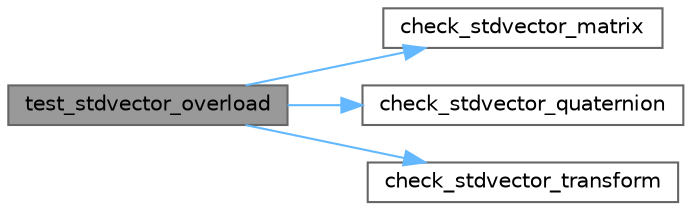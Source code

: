 digraph "test_stdvector_overload"
{
 // LATEX_PDF_SIZE
  bgcolor="transparent";
  edge [fontname=Helvetica,fontsize=10,labelfontname=Helvetica,labelfontsize=10];
  node [fontname=Helvetica,fontsize=10,shape=box,height=0.2,width=0.4];
  rankdir="LR";
  Node1 [id="Node000001",label="test_stdvector_overload",height=0.2,width=0.4,color="gray40", fillcolor="grey60", style="filled", fontcolor="black",tooltip=" "];
  Node1 -> Node2 [id="edge1_Node000001_Node000002",color="steelblue1",style="solid",tooltip=" "];
  Node2 [id="Node000002",label="check_stdvector_matrix",height=0.2,width=0.4,color="grey40", fillcolor="white", style="filled",URL="$stdvector__overload_8cpp.html#a06306316f508d687ec479e1dfebea968",tooltip=" "];
  Node1 -> Node3 [id="edge2_Node000001_Node000003",color="steelblue1",style="solid",tooltip=" "];
  Node3 [id="Node000003",label="check_stdvector_quaternion",height=0.2,width=0.4,color="grey40", fillcolor="white", style="filled",URL="$stdvector__overload_8cpp.html#aa16f2d436c3cac5fbf92a1f1fa161945",tooltip=" "];
  Node1 -> Node4 [id="edge3_Node000001_Node000004",color="steelblue1",style="solid",tooltip=" "];
  Node4 [id="Node000004",label="check_stdvector_transform",height=0.2,width=0.4,color="grey40", fillcolor="white", style="filled",URL="$stdvector__overload_8cpp.html#a17459ab221776d239782fb8dff37adbe",tooltip=" "];
}
